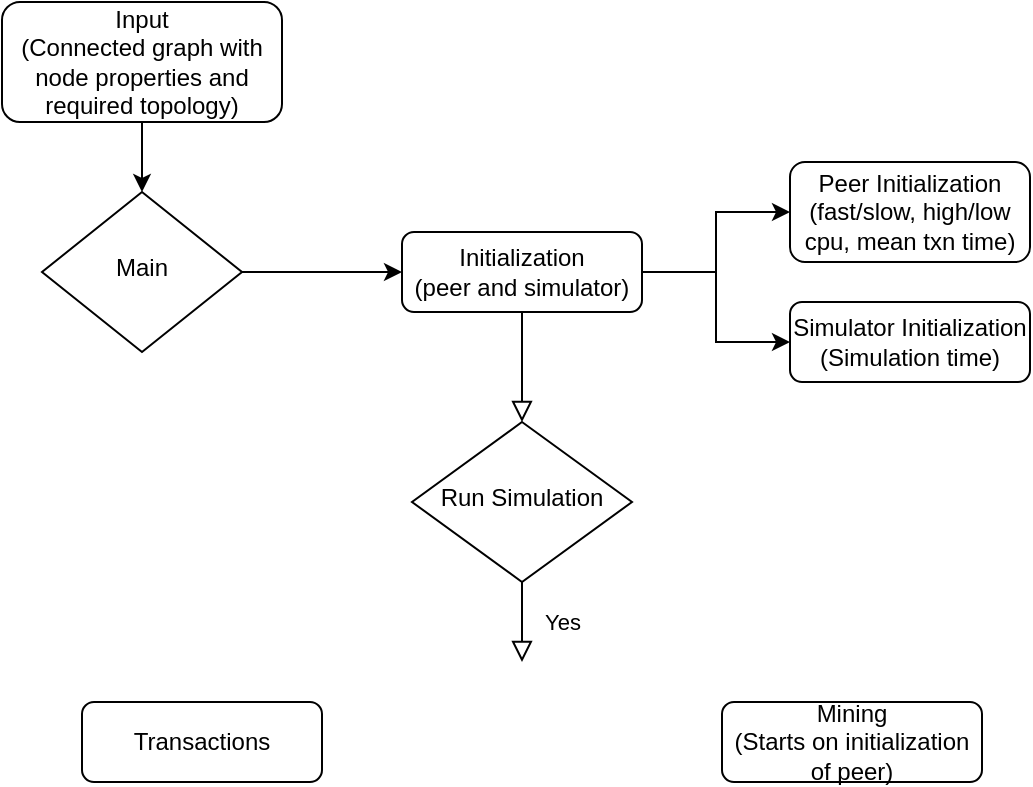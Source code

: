 <mxfile version="20.8.20" type="device"><diagram id="C5RBs43oDa-KdzZeNtuy" name="Page-1"><mxGraphModel dx="1521" dy="1955" grid="1" gridSize="10" guides="1" tooltips="1" connect="1" arrows="1" fold="1" page="1" pageScale="1" pageWidth="827" pageHeight="1169" math="0" shadow="0"><root><mxCell id="WIyWlLk6GJQsqaUBKTNV-0"/><mxCell id="WIyWlLk6GJQsqaUBKTNV-1" parent="WIyWlLk6GJQsqaUBKTNV-0"/><mxCell id="WIyWlLk6GJQsqaUBKTNV-2" value="" style="rounded=0;html=1;jettySize=auto;orthogonalLoop=1;fontSize=11;endArrow=block;endFill=0;endSize=8;strokeWidth=1;shadow=0;labelBackgroundColor=none;edgeStyle=orthogonalEdgeStyle;" parent="WIyWlLk6GJQsqaUBKTNV-1" source="WIyWlLk6GJQsqaUBKTNV-3" target="WIyWlLk6GJQsqaUBKTNV-6" edge="1"><mxGeometry relative="1" as="geometry"/></mxCell><mxCell id="31wBNxMmuqzJCcAHfqAs-5" style="edgeStyle=orthogonalEdgeStyle;rounded=0;orthogonalLoop=1;jettySize=auto;html=1;entryX=0;entryY=0.5;entryDx=0;entryDy=0;" edge="1" parent="WIyWlLk6GJQsqaUBKTNV-1" source="WIyWlLk6GJQsqaUBKTNV-3" target="31wBNxMmuqzJCcAHfqAs-3"><mxGeometry relative="1" as="geometry"/></mxCell><mxCell id="31wBNxMmuqzJCcAHfqAs-11" style="edgeStyle=orthogonalEdgeStyle;rounded=0;orthogonalLoop=1;jettySize=auto;html=1;entryX=0;entryY=0.5;entryDx=0;entryDy=0;" edge="1" parent="WIyWlLk6GJQsqaUBKTNV-1" source="WIyWlLk6GJQsqaUBKTNV-3" target="31wBNxMmuqzJCcAHfqAs-2"><mxGeometry relative="1" as="geometry"/></mxCell><mxCell id="WIyWlLk6GJQsqaUBKTNV-3" value="Initialization&lt;br&gt;(peer and simulator)" style="rounded=1;whiteSpace=wrap;html=1;fontSize=12;glass=0;strokeWidth=1;shadow=0;" parent="WIyWlLk6GJQsqaUBKTNV-1" vertex="1"><mxGeometry x="160" y="75" width="120" height="40" as="geometry"/></mxCell><mxCell id="WIyWlLk6GJQsqaUBKTNV-4" value="Yes" style="rounded=0;html=1;jettySize=auto;orthogonalLoop=1;fontSize=11;endArrow=block;endFill=0;endSize=8;strokeWidth=1;shadow=0;labelBackgroundColor=none;edgeStyle=orthogonalEdgeStyle;" parent="WIyWlLk6GJQsqaUBKTNV-1" source="WIyWlLk6GJQsqaUBKTNV-6" edge="1"><mxGeometry y="20" relative="1" as="geometry"><mxPoint as="offset"/><mxPoint x="220" y="290" as="targetPoint"/></mxGeometry></mxCell><mxCell id="WIyWlLk6GJQsqaUBKTNV-6" value="Run Simulation" style="rhombus;whiteSpace=wrap;html=1;shadow=0;fontFamily=Helvetica;fontSize=12;align=center;strokeWidth=1;spacing=6;spacingTop=-4;" parent="WIyWlLk6GJQsqaUBKTNV-1" vertex="1"><mxGeometry x="165" y="170" width="110" height="80" as="geometry"/></mxCell><mxCell id="WIyWlLk6GJQsqaUBKTNV-11" value="Mining&lt;br&gt;(Starts on initialization of peer)" style="rounded=1;whiteSpace=wrap;html=1;fontSize=12;glass=0;strokeWidth=1;shadow=0;" parent="WIyWlLk6GJQsqaUBKTNV-1" vertex="1"><mxGeometry x="320" y="310" width="130" height="40" as="geometry"/></mxCell><mxCell id="WIyWlLk6GJQsqaUBKTNV-12" value="Transactions" style="rounded=1;whiteSpace=wrap;html=1;fontSize=12;glass=0;strokeWidth=1;shadow=0;" parent="WIyWlLk6GJQsqaUBKTNV-1" vertex="1"><mxGeometry y="310" width="120" height="40" as="geometry"/></mxCell><mxCell id="31wBNxMmuqzJCcAHfqAs-9" style="edgeStyle=orthogonalEdgeStyle;rounded=0;orthogonalLoop=1;jettySize=auto;html=1;" edge="1" parent="WIyWlLk6GJQsqaUBKTNV-1" source="31wBNxMmuqzJCcAHfqAs-0" target="31wBNxMmuqzJCcAHfqAs-6"><mxGeometry relative="1" as="geometry"/></mxCell><mxCell id="31wBNxMmuqzJCcAHfqAs-0" value="Input&lt;br&gt;(Connected graph with node properties and required topology)" style="rounded=1;whiteSpace=wrap;html=1;fontSize=12;glass=0;strokeWidth=1;shadow=0;" vertex="1" parent="WIyWlLk6GJQsqaUBKTNV-1"><mxGeometry x="-40" y="-40" width="140" height="60" as="geometry"/></mxCell><mxCell id="31wBNxMmuqzJCcAHfqAs-2" value="Peer Initialization&lt;br&gt;(fast/slow, high/low cpu, mean txn time)" style="rounded=1;whiteSpace=wrap;html=1;fontSize=12;glass=0;strokeWidth=1;shadow=0;" vertex="1" parent="WIyWlLk6GJQsqaUBKTNV-1"><mxGeometry x="354" y="40" width="120" height="50" as="geometry"/></mxCell><mxCell id="31wBNxMmuqzJCcAHfqAs-3" value="Simulator Initialization&lt;br&gt;(Simulation time)" style="rounded=1;whiteSpace=wrap;html=1;fontSize=12;glass=0;strokeWidth=1;shadow=0;" vertex="1" parent="WIyWlLk6GJQsqaUBKTNV-1"><mxGeometry x="354" y="110" width="120" height="40" as="geometry"/></mxCell><mxCell id="31wBNxMmuqzJCcAHfqAs-10" style="edgeStyle=orthogonalEdgeStyle;rounded=0;orthogonalLoop=1;jettySize=auto;html=1;entryX=0;entryY=0.5;entryDx=0;entryDy=0;" edge="1" parent="WIyWlLk6GJQsqaUBKTNV-1" source="31wBNxMmuqzJCcAHfqAs-6" target="WIyWlLk6GJQsqaUBKTNV-3"><mxGeometry relative="1" as="geometry"/></mxCell><mxCell id="31wBNxMmuqzJCcAHfqAs-6" value="Main&lt;br&gt;" style="rhombus;whiteSpace=wrap;html=1;shadow=0;fontFamily=Helvetica;fontSize=12;align=center;strokeWidth=1;spacing=6;spacingTop=-4;" vertex="1" parent="WIyWlLk6GJQsqaUBKTNV-1"><mxGeometry x="-20" y="55" width="100" height="80" as="geometry"/></mxCell></root></mxGraphModel></diagram></mxfile>